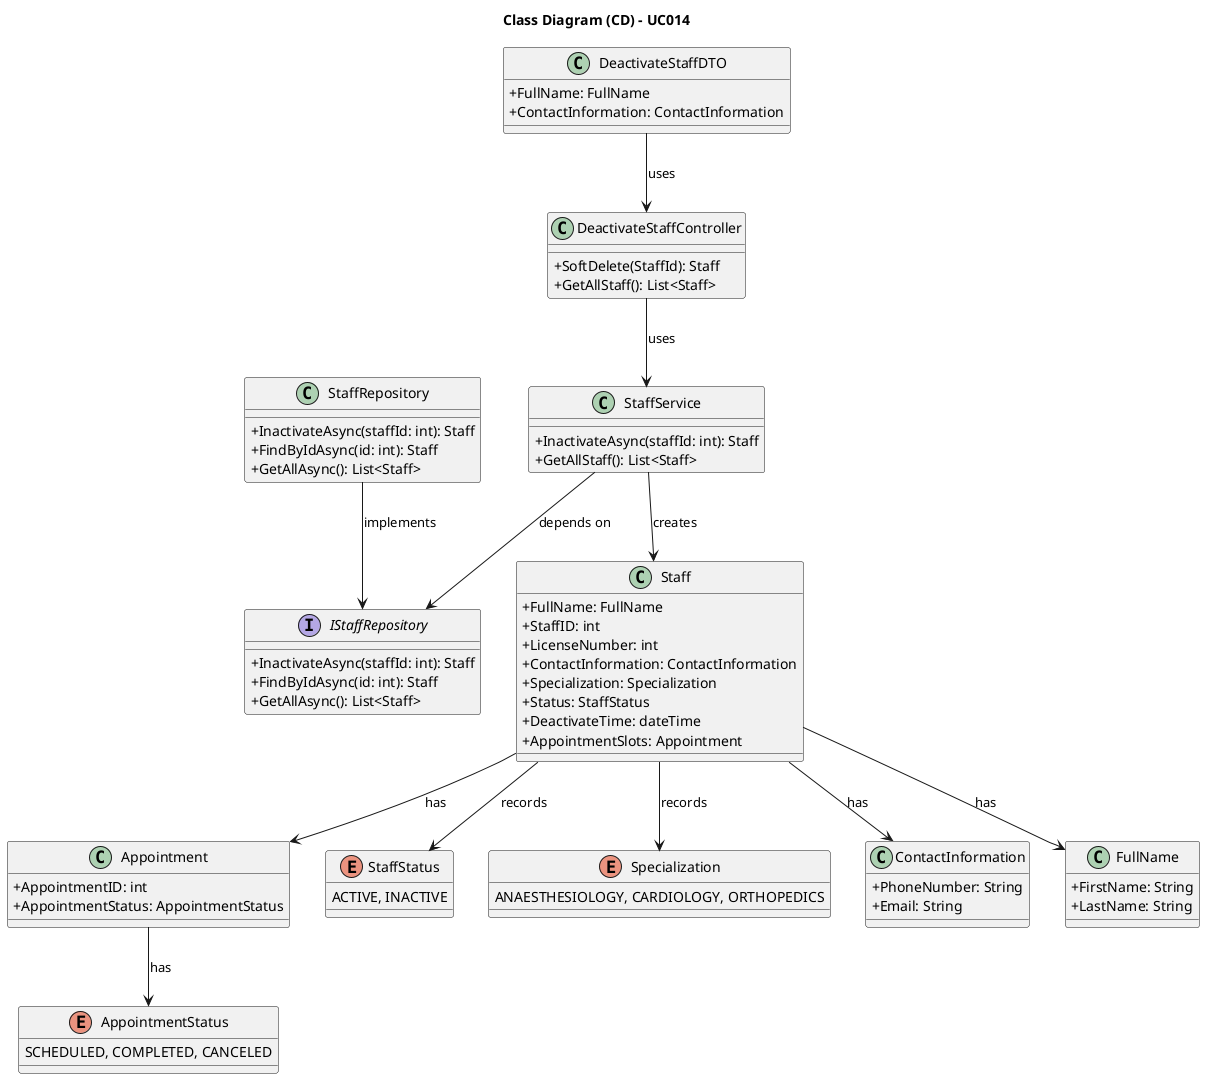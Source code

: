 @startuml
skinparam packageStyle rectangle
skinparam shadowing false

skinparam classAttributeIconSize 0

title Class Diagram (CD) - UC014

class DeactivateStaffController {
    + SoftDelete(StaffId): Staff
    + GetAllStaff(): List<Staff>
}

class StaffService {
    + InactivateAsync(staffId: int): Staff
    + GetAllStaff(): List<Staff>
}

class DeactivateStaffDTO {
    + FullName: FullName
    + ContactInformation: ContactInformation
}

class Staff {
    + FullName: FullName
    + StaffID: int
    + LicenseNumber: int
    + ContactInformation: ContactInformation    
    + Specialization: Specialization
    + Status: StaffStatus
    + DeactivateTime: dateTime
    + AppointmentSlots: Appointment
}

class Appointment {
    + AppointmentID: int
    + AppointmentStatus: AppointmentStatus
}

enum AppointmentStatus{
    SCHEDULED, COMPLETED, CANCELED
}

enum StaffStatus {
    ACTIVE, INACTIVE
}

enum Specialization{
    ANAESTHESIOLOGY, CARDIOLOGY, ORTHOPEDICS
}

class ContactInformation{
    + PhoneNumber: String
    + Email: String
}

class FullName{
    + FirstName: String
    + LastName: String
}

interface IStaffRepository {
    + InactivateAsync(staffId: int): Staff
    + FindByIdAsync(id: int): Staff
    + GetAllAsync(): List<Staff>
}

class StaffRepository {
    + InactivateAsync(staffId: int): Staff
    + FindByIdAsync(id: int): Staff
    + GetAllAsync(): List<Staff>
}

DeactivateStaffDTO --> DeactivateStaffController : uses
DeactivateStaffController --> StaffService : uses
StaffService --> Staff : creates
StaffService --> IStaffRepository : depends on
StaffRepository --> IStaffRepository : implements
Staff --> ContactInformation : has
Staff --> FullName : has
Staff --> StaffStatus : records
Staff --> Specialization : records
Staff --> Appointment : has
Appointment --> AppointmentStatus : has

@enduml
